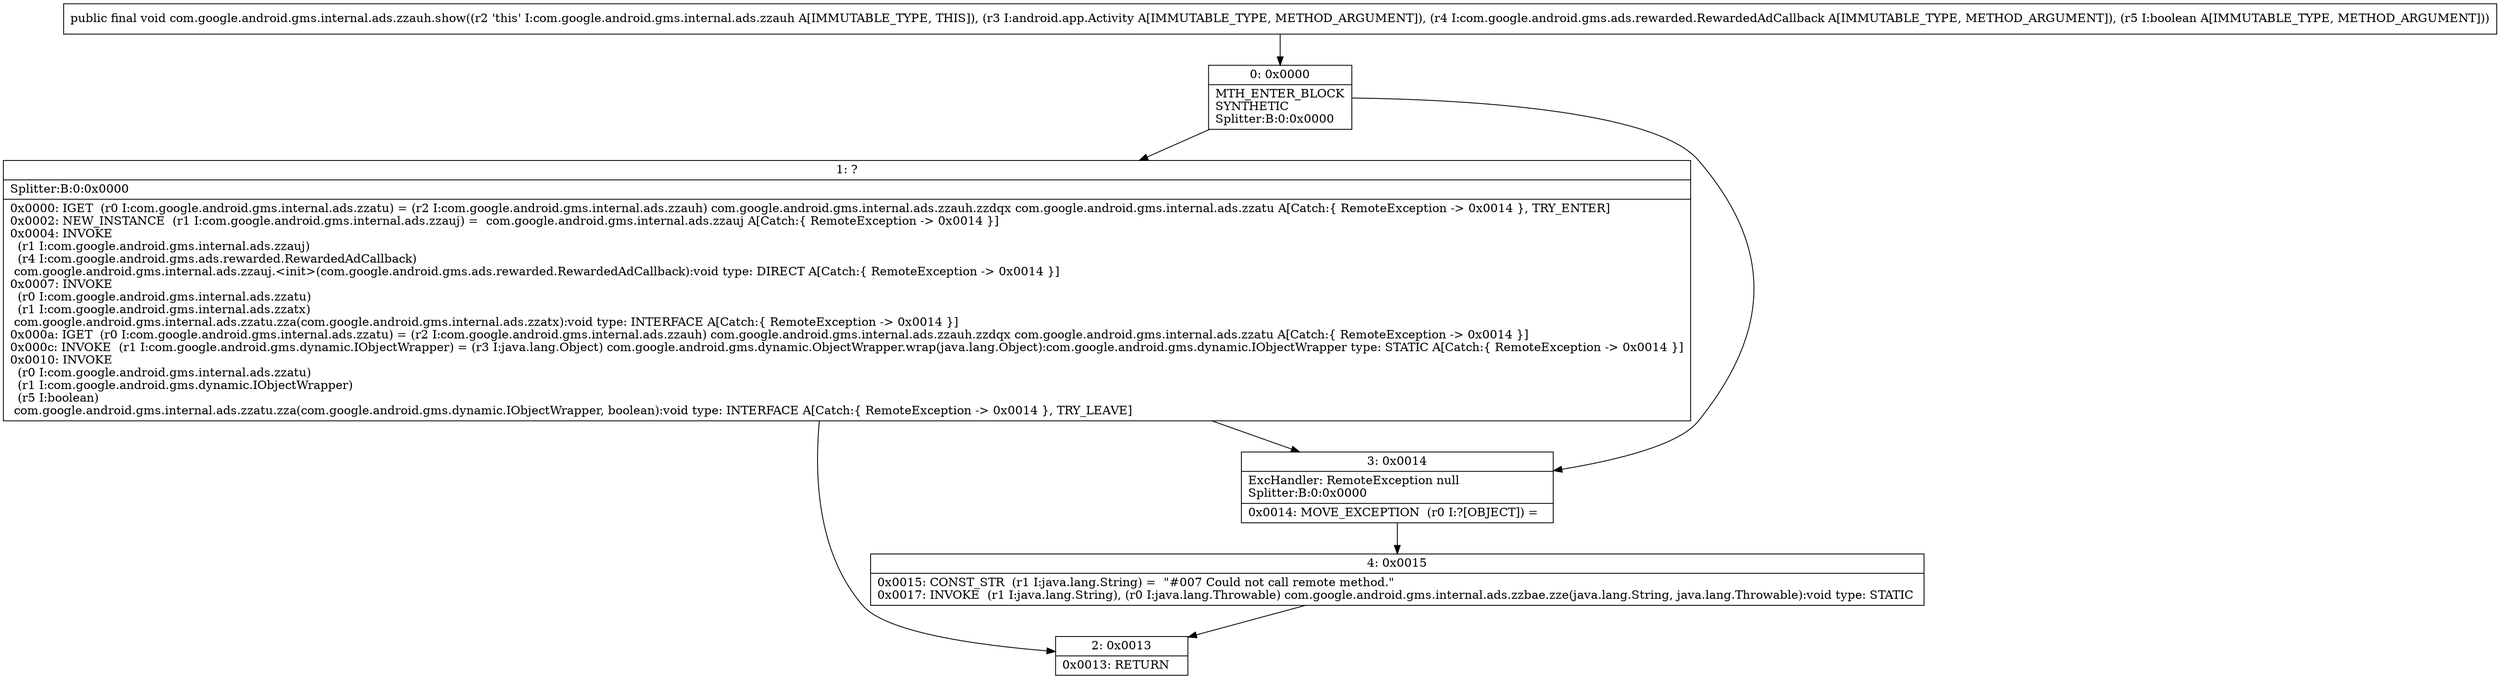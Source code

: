 digraph "CFG forcom.google.android.gms.internal.ads.zzauh.show(Landroid\/app\/Activity;Lcom\/google\/android\/gms\/ads\/rewarded\/RewardedAdCallback;Z)V" {
Node_0 [shape=record,label="{0\:\ 0x0000|MTH_ENTER_BLOCK\lSYNTHETIC\lSplitter:B:0:0x0000\l}"];
Node_1 [shape=record,label="{1\:\ ?|Splitter:B:0:0x0000\l|0x0000: IGET  (r0 I:com.google.android.gms.internal.ads.zzatu) = (r2 I:com.google.android.gms.internal.ads.zzauh) com.google.android.gms.internal.ads.zzauh.zzdqx com.google.android.gms.internal.ads.zzatu A[Catch:\{ RemoteException \-\> 0x0014 \}, TRY_ENTER]\l0x0002: NEW_INSTANCE  (r1 I:com.google.android.gms.internal.ads.zzauj) =  com.google.android.gms.internal.ads.zzauj A[Catch:\{ RemoteException \-\> 0x0014 \}]\l0x0004: INVOKE  \l  (r1 I:com.google.android.gms.internal.ads.zzauj)\l  (r4 I:com.google.android.gms.ads.rewarded.RewardedAdCallback)\l com.google.android.gms.internal.ads.zzauj.\<init\>(com.google.android.gms.ads.rewarded.RewardedAdCallback):void type: DIRECT A[Catch:\{ RemoteException \-\> 0x0014 \}]\l0x0007: INVOKE  \l  (r0 I:com.google.android.gms.internal.ads.zzatu)\l  (r1 I:com.google.android.gms.internal.ads.zzatx)\l com.google.android.gms.internal.ads.zzatu.zza(com.google.android.gms.internal.ads.zzatx):void type: INTERFACE A[Catch:\{ RemoteException \-\> 0x0014 \}]\l0x000a: IGET  (r0 I:com.google.android.gms.internal.ads.zzatu) = (r2 I:com.google.android.gms.internal.ads.zzauh) com.google.android.gms.internal.ads.zzauh.zzdqx com.google.android.gms.internal.ads.zzatu A[Catch:\{ RemoteException \-\> 0x0014 \}]\l0x000c: INVOKE  (r1 I:com.google.android.gms.dynamic.IObjectWrapper) = (r3 I:java.lang.Object) com.google.android.gms.dynamic.ObjectWrapper.wrap(java.lang.Object):com.google.android.gms.dynamic.IObjectWrapper type: STATIC A[Catch:\{ RemoteException \-\> 0x0014 \}]\l0x0010: INVOKE  \l  (r0 I:com.google.android.gms.internal.ads.zzatu)\l  (r1 I:com.google.android.gms.dynamic.IObjectWrapper)\l  (r5 I:boolean)\l com.google.android.gms.internal.ads.zzatu.zza(com.google.android.gms.dynamic.IObjectWrapper, boolean):void type: INTERFACE A[Catch:\{ RemoteException \-\> 0x0014 \}, TRY_LEAVE]\l}"];
Node_2 [shape=record,label="{2\:\ 0x0013|0x0013: RETURN   \l}"];
Node_3 [shape=record,label="{3\:\ 0x0014|ExcHandler: RemoteException null\lSplitter:B:0:0x0000\l|0x0014: MOVE_EXCEPTION  (r0 I:?[OBJECT]) =  \l}"];
Node_4 [shape=record,label="{4\:\ 0x0015|0x0015: CONST_STR  (r1 I:java.lang.String) =  \"#007 Could not call remote method.\" \l0x0017: INVOKE  (r1 I:java.lang.String), (r0 I:java.lang.Throwable) com.google.android.gms.internal.ads.zzbae.zze(java.lang.String, java.lang.Throwable):void type: STATIC \l}"];
MethodNode[shape=record,label="{public final void com.google.android.gms.internal.ads.zzauh.show((r2 'this' I:com.google.android.gms.internal.ads.zzauh A[IMMUTABLE_TYPE, THIS]), (r3 I:android.app.Activity A[IMMUTABLE_TYPE, METHOD_ARGUMENT]), (r4 I:com.google.android.gms.ads.rewarded.RewardedAdCallback A[IMMUTABLE_TYPE, METHOD_ARGUMENT]), (r5 I:boolean A[IMMUTABLE_TYPE, METHOD_ARGUMENT])) }"];
MethodNode -> Node_0;
Node_0 -> Node_1;
Node_0 -> Node_3;
Node_1 -> Node_2;
Node_1 -> Node_3;
Node_3 -> Node_4;
Node_4 -> Node_2;
}

